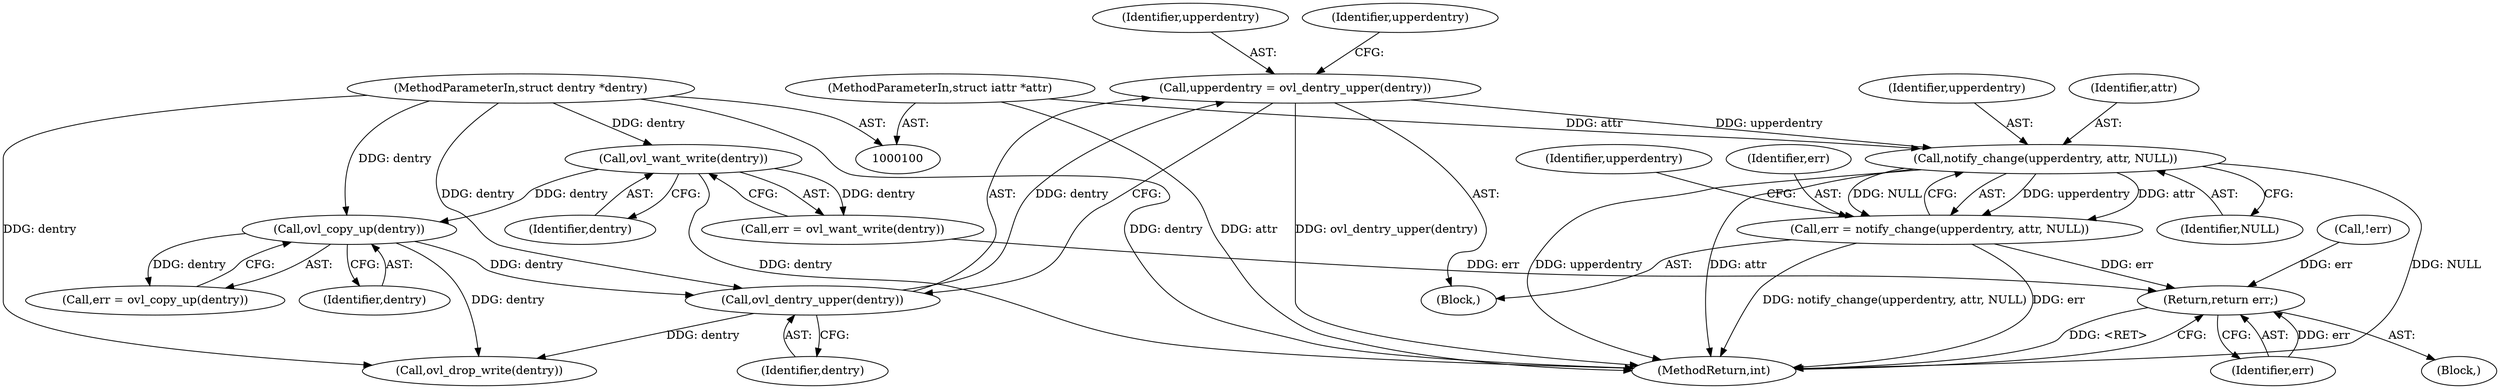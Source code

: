 digraph "0_linux_acff81ec2c79492b180fade3c2894425cd35a545@pointer" {
"1000134" [label="(Call,notify_change(upperdentry, attr, NULL))"];
"1000121" [label="(Call,upperdentry = ovl_dentry_upper(dentry))"];
"1000123" [label="(Call,ovl_dentry_upper(dentry))"];
"1000115" [label="(Call,ovl_copy_up(dentry))"];
"1000108" [label="(Call,ovl_want_write(dentry))"];
"1000101" [label="(MethodParameterIn,struct dentry *dentry)"];
"1000102" [label="(MethodParameterIn,struct iattr *attr)"];
"1000132" [label="(Call,err = notify_change(upperdentry, attr, NULL))"];
"1000148" [label="(Return,return err;)"];
"1000109" [label="(Identifier,dentry)"];
"1000122" [label="(Identifier,upperdentry)"];
"1000150" [label="(MethodReturn,int)"];
"1000142" [label="(Identifier,upperdentry)"];
"1000116" [label="(Identifier,dentry)"];
"1000118" [label="(Call,!err)"];
"1000136" [label="(Identifier,attr)"];
"1000133" [label="(Identifier,err)"];
"1000121" [label="(Call,upperdentry = ovl_dentry_upper(dentry))"];
"1000120" [label="(Block,)"];
"1000134" [label="(Call,notify_change(upperdentry, attr, NULL))"];
"1000102" [label="(MethodParameterIn,struct iattr *attr)"];
"1000103" [label="(Block,)"];
"1000135" [label="(Identifier,upperdentry)"];
"1000137" [label="(Identifier,NULL)"];
"1000145" [label="(Call,ovl_drop_write(dentry))"];
"1000101" [label="(MethodParameterIn,struct dentry *dentry)"];
"1000113" [label="(Call,err = ovl_copy_up(dentry))"];
"1000123" [label="(Call,ovl_dentry_upper(dentry))"];
"1000108" [label="(Call,ovl_want_write(dentry))"];
"1000149" [label="(Identifier,err)"];
"1000115" [label="(Call,ovl_copy_up(dentry))"];
"1000124" [label="(Identifier,dentry)"];
"1000106" [label="(Call,err = ovl_want_write(dentry))"];
"1000129" [label="(Identifier,upperdentry)"];
"1000148" [label="(Return,return err;)"];
"1000132" [label="(Call,err = notify_change(upperdentry, attr, NULL))"];
"1000134" -> "1000132"  [label="AST: "];
"1000134" -> "1000137"  [label="CFG: "];
"1000135" -> "1000134"  [label="AST: "];
"1000136" -> "1000134"  [label="AST: "];
"1000137" -> "1000134"  [label="AST: "];
"1000132" -> "1000134"  [label="CFG: "];
"1000134" -> "1000150"  [label="DDG: upperdentry"];
"1000134" -> "1000150"  [label="DDG: attr"];
"1000134" -> "1000150"  [label="DDG: NULL"];
"1000134" -> "1000132"  [label="DDG: upperdentry"];
"1000134" -> "1000132"  [label="DDG: attr"];
"1000134" -> "1000132"  [label="DDG: NULL"];
"1000121" -> "1000134"  [label="DDG: upperdentry"];
"1000102" -> "1000134"  [label="DDG: attr"];
"1000121" -> "1000120"  [label="AST: "];
"1000121" -> "1000123"  [label="CFG: "];
"1000122" -> "1000121"  [label="AST: "];
"1000123" -> "1000121"  [label="AST: "];
"1000129" -> "1000121"  [label="CFG: "];
"1000121" -> "1000150"  [label="DDG: ovl_dentry_upper(dentry)"];
"1000123" -> "1000121"  [label="DDG: dentry"];
"1000123" -> "1000124"  [label="CFG: "];
"1000124" -> "1000123"  [label="AST: "];
"1000115" -> "1000123"  [label="DDG: dentry"];
"1000101" -> "1000123"  [label="DDG: dentry"];
"1000123" -> "1000145"  [label="DDG: dentry"];
"1000115" -> "1000113"  [label="AST: "];
"1000115" -> "1000116"  [label="CFG: "];
"1000116" -> "1000115"  [label="AST: "];
"1000113" -> "1000115"  [label="CFG: "];
"1000115" -> "1000113"  [label="DDG: dentry"];
"1000108" -> "1000115"  [label="DDG: dentry"];
"1000101" -> "1000115"  [label="DDG: dentry"];
"1000115" -> "1000145"  [label="DDG: dentry"];
"1000108" -> "1000106"  [label="AST: "];
"1000108" -> "1000109"  [label="CFG: "];
"1000109" -> "1000108"  [label="AST: "];
"1000106" -> "1000108"  [label="CFG: "];
"1000108" -> "1000150"  [label="DDG: dentry"];
"1000108" -> "1000106"  [label="DDG: dentry"];
"1000101" -> "1000108"  [label="DDG: dentry"];
"1000101" -> "1000100"  [label="AST: "];
"1000101" -> "1000150"  [label="DDG: dentry"];
"1000101" -> "1000145"  [label="DDG: dentry"];
"1000102" -> "1000100"  [label="AST: "];
"1000102" -> "1000150"  [label="DDG: attr"];
"1000132" -> "1000120"  [label="AST: "];
"1000133" -> "1000132"  [label="AST: "];
"1000142" -> "1000132"  [label="CFG: "];
"1000132" -> "1000150"  [label="DDG: notify_change(upperdentry, attr, NULL)"];
"1000132" -> "1000150"  [label="DDG: err"];
"1000132" -> "1000148"  [label="DDG: err"];
"1000148" -> "1000103"  [label="AST: "];
"1000148" -> "1000149"  [label="CFG: "];
"1000149" -> "1000148"  [label="AST: "];
"1000150" -> "1000148"  [label="CFG: "];
"1000148" -> "1000150"  [label="DDG: <RET>"];
"1000149" -> "1000148"  [label="DDG: err"];
"1000106" -> "1000148"  [label="DDG: err"];
"1000118" -> "1000148"  [label="DDG: err"];
}
